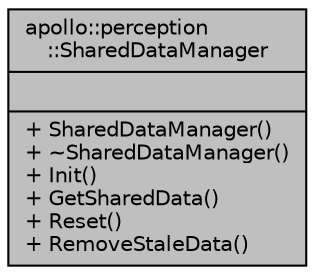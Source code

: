 digraph "apollo::perception::SharedDataManager"
{
  edge [fontname="Helvetica",fontsize="10",labelfontname="Helvetica",labelfontsize="10"];
  node [fontname="Helvetica",fontsize="10",shape=record];
  Node1 [label="{apollo::perception\l::SharedDataManager\n||+ SharedDataManager()\l+ ~SharedDataManager()\l+ Init()\l+ GetSharedData()\l+ Reset()\l+ RemoveStaleData()\l}",height=0.2,width=0.4,color="black", fillcolor="grey75", style="filled" fontcolor="black"];
}
